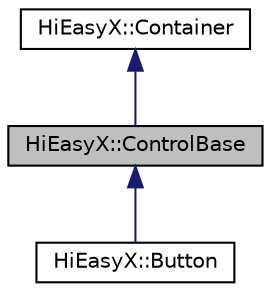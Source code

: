 digraph "HiEasyX::ControlBase"
{
 // LATEX_PDF_SIZE
  edge [fontname="Helvetica",fontsize="10",labelfontname="Helvetica",labelfontsize="10"];
  node [fontname="Helvetica",fontsize="10",shape=record];
  Node1 [label="HiEasyX::ControlBase",height=0.2,width=0.4,color="black", fillcolor="grey75", style="filled", fontcolor="black",tooltip=" "];
  Node2 -> Node1 [dir="back",color="midnightblue",fontsize="10",style="solid",fontname="Helvetica"];
  Node2 [label="HiEasyX::Container",height=0.2,width=0.4,color="black", fillcolor="white", style="filled",URL="$class_hi_easy_x_1_1_container.html",tooltip=" "];
  Node1 -> Node3 [dir="back",color="midnightblue",fontsize="10",style="solid",fontname="Helvetica"];
  Node3 [label="HiEasyX::Button",height=0.2,width=0.4,color="black", fillcolor="white", style="filled",URL="$class_hi_easy_x_1_1_button.html",tooltip=" "];
}
